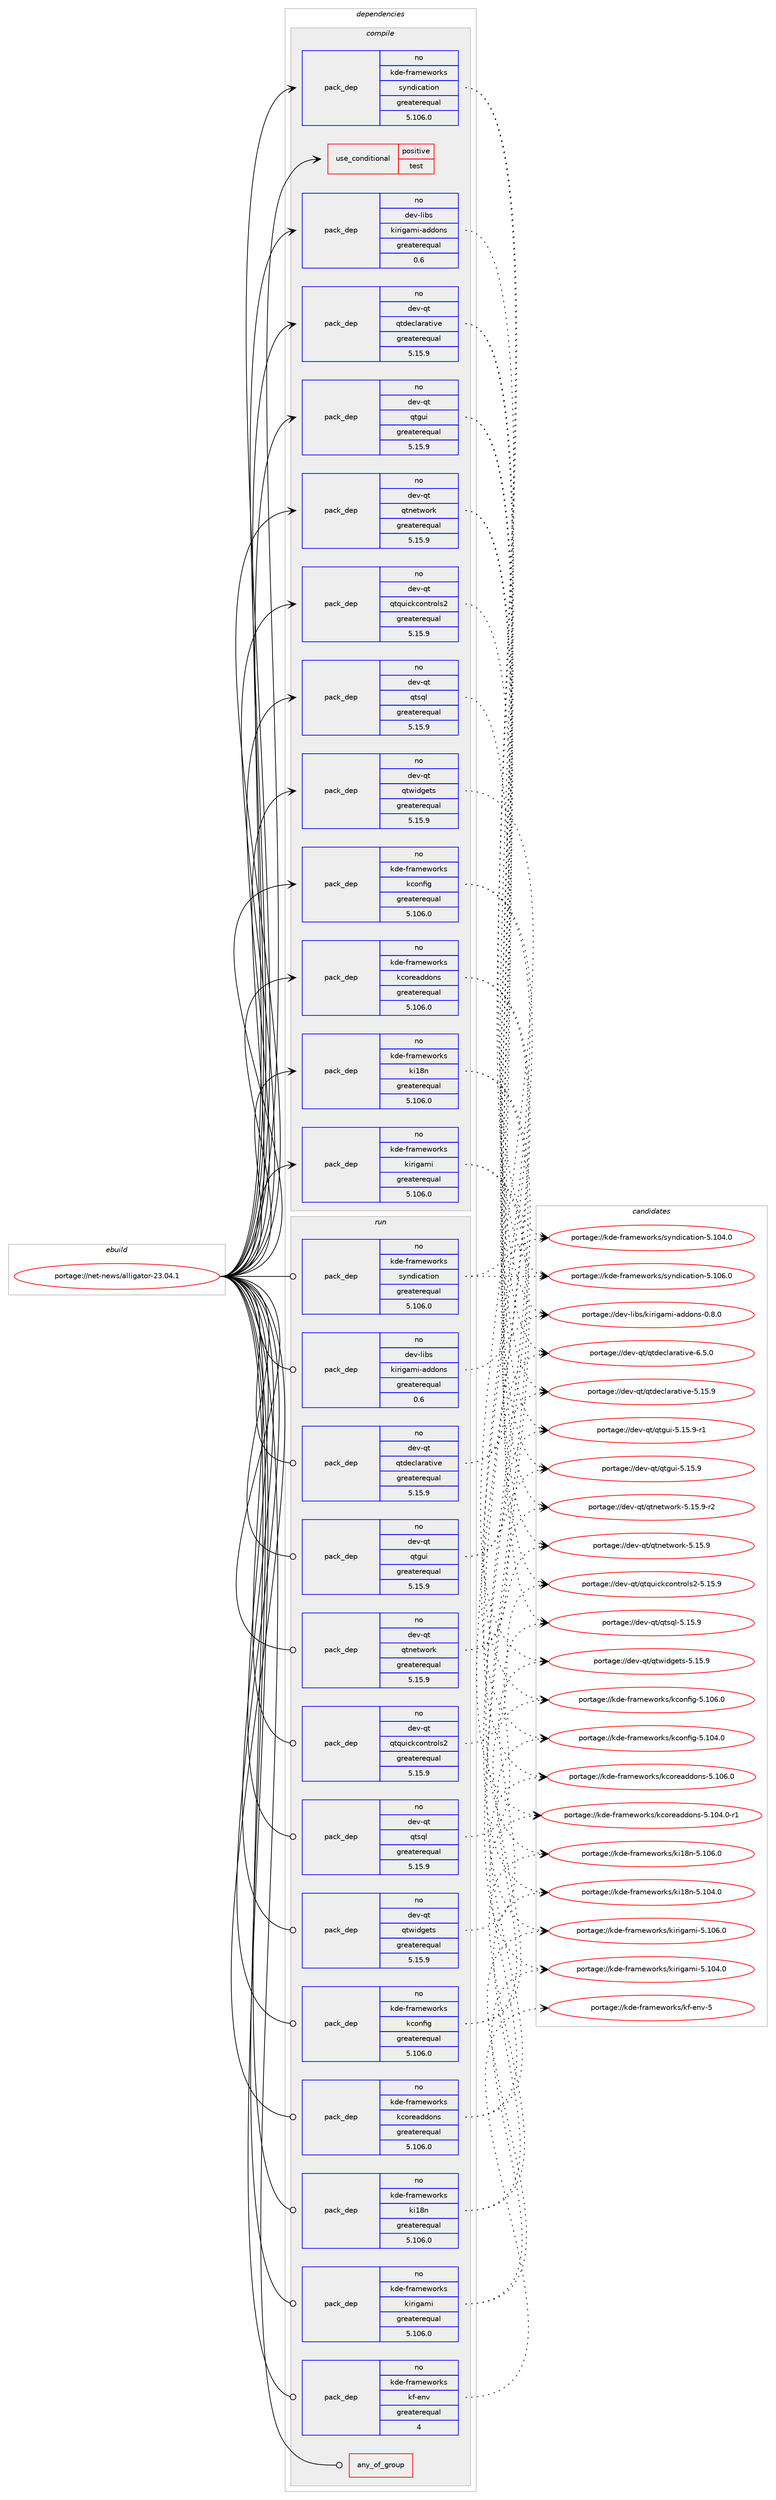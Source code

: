 digraph prolog {

# *************
# Graph options
# *************

newrank=true;
concentrate=true;
compound=true;
graph [rankdir=LR,fontname=Helvetica,fontsize=10,ranksep=1.5];#, ranksep=2.5, nodesep=0.2];
edge  [arrowhead=vee];
node  [fontname=Helvetica,fontsize=10];

# **********
# The ebuild
# **********

subgraph cluster_leftcol {
color=gray;
label=<<i>ebuild</i>>;
id [label="portage://net-news/alligator-23.04.1", color=red, width=4, href="../net-news/alligator-23.04.1.svg"];
}

# ****************
# The dependencies
# ****************

subgraph cluster_midcol {
color=gray;
label=<<i>dependencies</i>>;
subgraph cluster_compile {
fillcolor="#eeeeee";
style=filled;
label=<<i>compile</i>>;
subgraph cond380 {
dependency579 [label=<<TABLE BORDER="0" CELLBORDER="1" CELLSPACING="0" CELLPADDING="4"><TR><TD ROWSPAN="3" CELLPADDING="10">use_conditional</TD></TR><TR><TD>positive</TD></TR><TR><TD>test</TD></TR></TABLE>>, shape=none, color=red];
# *** BEGIN UNKNOWN DEPENDENCY TYPE (TODO) ***
# dependency579 -> package_dependency(portage://net-news/alligator-23.04.1,install,no,dev-qt,qttest,none,[,,],[slot(5)],[])
# *** END UNKNOWN DEPENDENCY TYPE (TODO) ***

}
id:e -> dependency579:w [weight=20,style="solid",arrowhead="vee"];
subgraph pack191 {
dependency580 [label=<<TABLE BORDER="0" CELLBORDER="1" CELLSPACING="0" CELLPADDING="4" WIDTH="220"><TR><TD ROWSPAN="6" CELLPADDING="30">pack_dep</TD></TR><TR><TD WIDTH="110">no</TD></TR><TR><TD>dev-libs</TD></TR><TR><TD>kirigami-addons</TD></TR><TR><TD>greaterequal</TD></TR><TR><TD>0.6</TD></TR></TABLE>>, shape=none, color=blue];
}
id:e -> dependency580:w [weight=20,style="solid",arrowhead="vee"];
# *** BEGIN UNKNOWN DEPENDENCY TYPE (TODO) ***
# id -> package_dependency(portage://net-news/alligator-23.04.1,install,no,dev-qt,qtcore,none,[,,],[slot(5)],[])
# *** END UNKNOWN DEPENDENCY TYPE (TODO) ***

subgraph pack192 {
dependency581 [label=<<TABLE BORDER="0" CELLBORDER="1" CELLSPACING="0" CELLPADDING="4" WIDTH="220"><TR><TD ROWSPAN="6" CELLPADDING="30">pack_dep</TD></TR><TR><TD WIDTH="110">no</TD></TR><TR><TD>dev-qt</TD></TR><TR><TD>qtdeclarative</TD></TR><TR><TD>greaterequal</TD></TR><TR><TD>5.15.9</TD></TR></TABLE>>, shape=none, color=blue];
}
id:e -> dependency581:w [weight=20,style="solid",arrowhead="vee"];
subgraph pack193 {
dependency582 [label=<<TABLE BORDER="0" CELLBORDER="1" CELLSPACING="0" CELLPADDING="4" WIDTH="220"><TR><TD ROWSPAN="6" CELLPADDING="30">pack_dep</TD></TR><TR><TD WIDTH="110">no</TD></TR><TR><TD>dev-qt</TD></TR><TR><TD>qtgui</TD></TR><TR><TD>greaterequal</TD></TR><TR><TD>5.15.9</TD></TR></TABLE>>, shape=none, color=blue];
}
id:e -> dependency582:w [weight=20,style="solid",arrowhead="vee"];
subgraph pack194 {
dependency583 [label=<<TABLE BORDER="0" CELLBORDER="1" CELLSPACING="0" CELLPADDING="4" WIDTH="220"><TR><TD ROWSPAN="6" CELLPADDING="30">pack_dep</TD></TR><TR><TD WIDTH="110">no</TD></TR><TR><TD>dev-qt</TD></TR><TR><TD>qtnetwork</TD></TR><TR><TD>greaterequal</TD></TR><TR><TD>5.15.9</TD></TR></TABLE>>, shape=none, color=blue];
}
id:e -> dependency583:w [weight=20,style="solid",arrowhead="vee"];
subgraph pack195 {
dependency584 [label=<<TABLE BORDER="0" CELLBORDER="1" CELLSPACING="0" CELLPADDING="4" WIDTH="220"><TR><TD ROWSPAN="6" CELLPADDING="30">pack_dep</TD></TR><TR><TD WIDTH="110">no</TD></TR><TR><TD>dev-qt</TD></TR><TR><TD>qtquickcontrols2</TD></TR><TR><TD>greaterequal</TD></TR><TR><TD>5.15.9</TD></TR></TABLE>>, shape=none, color=blue];
}
id:e -> dependency584:w [weight=20,style="solid",arrowhead="vee"];
subgraph pack196 {
dependency585 [label=<<TABLE BORDER="0" CELLBORDER="1" CELLSPACING="0" CELLPADDING="4" WIDTH="220"><TR><TD ROWSPAN="6" CELLPADDING="30">pack_dep</TD></TR><TR><TD WIDTH="110">no</TD></TR><TR><TD>dev-qt</TD></TR><TR><TD>qtsql</TD></TR><TR><TD>greaterequal</TD></TR><TR><TD>5.15.9</TD></TR></TABLE>>, shape=none, color=blue];
}
id:e -> dependency585:w [weight=20,style="solid",arrowhead="vee"];
subgraph pack197 {
dependency586 [label=<<TABLE BORDER="0" CELLBORDER="1" CELLSPACING="0" CELLPADDING="4" WIDTH="220"><TR><TD ROWSPAN="6" CELLPADDING="30">pack_dep</TD></TR><TR><TD WIDTH="110">no</TD></TR><TR><TD>dev-qt</TD></TR><TR><TD>qtwidgets</TD></TR><TR><TD>greaterequal</TD></TR><TR><TD>5.15.9</TD></TR></TABLE>>, shape=none, color=blue];
}
id:e -> dependency586:w [weight=20,style="solid",arrowhead="vee"];
subgraph pack198 {
dependency587 [label=<<TABLE BORDER="0" CELLBORDER="1" CELLSPACING="0" CELLPADDING="4" WIDTH="220"><TR><TD ROWSPAN="6" CELLPADDING="30">pack_dep</TD></TR><TR><TD WIDTH="110">no</TD></TR><TR><TD>kde-frameworks</TD></TR><TR><TD>kconfig</TD></TR><TR><TD>greaterequal</TD></TR><TR><TD>5.106.0</TD></TR></TABLE>>, shape=none, color=blue];
}
id:e -> dependency587:w [weight=20,style="solid",arrowhead="vee"];
subgraph pack199 {
dependency588 [label=<<TABLE BORDER="0" CELLBORDER="1" CELLSPACING="0" CELLPADDING="4" WIDTH="220"><TR><TD ROWSPAN="6" CELLPADDING="30">pack_dep</TD></TR><TR><TD WIDTH="110">no</TD></TR><TR><TD>kde-frameworks</TD></TR><TR><TD>kcoreaddons</TD></TR><TR><TD>greaterequal</TD></TR><TR><TD>5.106.0</TD></TR></TABLE>>, shape=none, color=blue];
}
id:e -> dependency588:w [weight=20,style="solid",arrowhead="vee"];
subgraph pack200 {
dependency589 [label=<<TABLE BORDER="0" CELLBORDER="1" CELLSPACING="0" CELLPADDING="4" WIDTH="220"><TR><TD ROWSPAN="6" CELLPADDING="30">pack_dep</TD></TR><TR><TD WIDTH="110">no</TD></TR><TR><TD>kde-frameworks</TD></TR><TR><TD>ki18n</TD></TR><TR><TD>greaterequal</TD></TR><TR><TD>5.106.0</TD></TR></TABLE>>, shape=none, color=blue];
}
id:e -> dependency589:w [weight=20,style="solid",arrowhead="vee"];
subgraph pack201 {
dependency590 [label=<<TABLE BORDER="0" CELLBORDER="1" CELLSPACING="0" CELLPADDING="4" WIDTH="220"><TR><TD ROWSPAN="6" CELLPADDING="30">pack_dep</TD></TR><TR><TD WIDTH="110">no</TD></TR><TR><TD>kde-frameworks</TD></TR><TR><TD>kirigami</TD></TR><TR><TD>greaterequal</TD></TR><TR><TD>5.106.0</TD></TR></TABLE>>, shape=none, color=blue];
}
id:e -> dependency590:w [weight=20,style="solid",arrowhead="vee"];
subgraph pack202 {
dependency591 [label=<<TABLE BORDER="0" CELLBORDER="1" CELLSPACING="0" CELLPADDING="4" WIDTH="220"><TR><TD ROWSPAN="6" CELLPADDING="30">pack_dep</TD></TR><TR><TD WIDTH="110">no</TD></TR><TR><TD>kde-frameworks</TD></TR><TR><TD>syndication</TD></TR><TR><TD>greaterequal</TD></TR><TR><TD>5.106.0</TD></TR></TABLE>>, shape=none, color=blue];
}
id:e -> dependency591:w [weight=20,style="solid",arrowhead="vee"];
}
subgraph cluster_compileandrun {
fillcolor="#eeeeee";
style=filled;
label=<<i>compile and run</i>>;
}
subgraph cluster_run {
fillcolor="#eeeeee";
style=filled;
label=<<i>run</i>>;
subgraph any10 {
dependency592 [label=<<TABLE BORDER="0" CELLBORDER="1" CELLSPACING="0" CELLPADDING="4"><TR><TD CELLPADDING="10">any_of_group</TD></TR></TABLE>>, shape=none, color=red];# *** BEGIN UNKNOWN DEPENDENCY TYPE (TODO) ***
# dependency592 -> package_dependency(portage://net-news/alligator-23.04.1,run,no,kde-frameworks,breeze-icons,none,[,,],any_different_slot,[])
# *** END UNKNOWN DEPENDENCY TYPE (TODO) ***

# *** BEGIN UNKNOWN DEPENDENCY TYPE (TODO) ***
# dependency592 -> package_dependency(portage://net-news/alligator-23.04.1,run,no,kde-frameworks,oxygen-icons,none,[,,],any_different_slot,[])
# *** END UNKNOWN DEPENDENCY TYPE (TODO) ***

}
id:e -> dependency592:w [weight=20,style="solid",arrowhead="odot"];
subgraph pack203 {
dependency593 [label=<<TABLE BORDER="0" CELLBORDER="1" CELLSPACING="0" CELLPADDING="4" WIDTH="220"><TR><TD ROWSPAN="6" CELLPADDING="30">pack_dep</TD></TR><TR><TD WIDTH="110">no</TD></TR><TR><TD>dev-libs</TD></TR><TR><TD>kirigami-addons</TD></TR><TR><TD>greaterequal</TD></TR><TR><TD>0.6</TD></TR></TABLE>>, shape=none, color=blue];
}
id:e -> dependency593:w [weight=20,style="solid",arrowhead="odot"];
# *** BEGIN UNKNOWN DEPENDENCY TYPE (TODO) ***
# id -> package_dependency(portage://net-news/alligator-23.04.1,run,no,dev-qt,qtcore,none,[,,],[slot(5)],[])
# *** END UNKNOWN DEPENDENCY TYPE (TODO) ***

subgraph pack204 {
dependency594 [label=<<TABLE BORDER="0" CELLBORDER="1" CELLSPACING="0" CELLPADDING="4" WIDTH="220"><TR><TD ROWSPAN="6" CELLPADDING="30">pack_dep</TD></TR><TR><TD WIDTH="110">no</TD></TR><TR><TD>dev-qt</TD></TR><TR><TD>qtdeclarative</TD></TR><TR><TD>greaterequal</TD></TR><TR><TD>5.15.9</TD></TR></TABLE>>, shape=none, color=blue];
}
id:e -> dependency594:w [weight=20,style="solid",arrowhead="odot"];
subgraph pack205 {
dependency595 [label=<<TABLE BORDER="0" CELLBORDER="1" CELLSPACING="0" CELLPADDING="4" WIDTH="220"><TR><TD ROWSPAN="6" CELLPADDING="30">pack_dep</TD></TR><TR><TD WIDTH="110">no</TD></TR><TR><TD>dev-qt</TD></TR><TR><TD>qtgui</TD></TR><TR><TD>greaterequal</TD></TR><TR><TD>5.15.9</TD></TR></TABLE>>, shape=none, color=blue];
}
id:e -> dependency595:w [weight=20,style="solid",arrowhead="odot"];
subgraph pack206 {
dependency596 [label=<<TABLE BORDER="0" CELLBORDER="1" CELLSPACING="0" CELLPADDING="4" WIDTH="220"><TR><TD ROWSPAN="6" CELLPADDING="30">pack_dep</TD></TR><TR><TD WIDTH="110">no</TD></TR><TR><TD>dev-qt</TD></TR><TR><TD>qtnetwork</TD></TR><TR><TD>greaterequal</TD></TR><TR><TD>5.15.9</TD></TR></TABLE>>, shape=none, color=blue];
}
id:e -> dependency596:w [weight=20,style="solid",arrowhead="odot"];
subgraph pack207 {
dependency597 [label=<<TABLE BORDER="0" CELLBORDER="1" CELLSPACING="0" CELLPADDING="4" WIDTH="220"><TR><TD ROWSPAN="6" CELLPADDING="30">pack_dep</TD></TR><TR><TD WIDTH="110">no</TD></TR><TR><TD>dev-qt</TD></TR><TR><TD>qtquickcontrols2</TD></TR><TR><TD>greaterequal</TD></TR><TR><TD>5.15.9</TD></TR></TABLE>>, shape=none, color=blue];
}
id:e -> dependency597:w [weight=20,style="solid",arrowhead="odot"];
subgraph pack208 {
dependency598 [label=<<TABLE BORDER="0" CELLBORDER="1" CELLSPACING="0" CELLPADDING="4" WIDTH="220"><TR><TD ROWSPAN="6" CELLPADDING="30">pack_dep</TD></TR><TR><TD WIDTH="110">no</TD></TR><TR><TD>dev-qt</TD></TR><TR><TD>qtsql</TD></TR><TR><TD>greaterequal</TD></TR><TR><TD>5.15.9</TD></TR></TABLE>>, shape=none, color=blue];
}
id:e -> dependency598:w [weight=20,style="solid",arrowhead="odot"];
subgraph pack209 {
dependency599 [label=<<TABLE BORDER="0" CELLBORDER="1" CELLSPACING="0" CELLPADDING="4" WIDTH="220"><TR><TD ROWSPAN="6" CELLPADDING="30">pack_dep</TD></TR><TR><TD WIDTH="110">no</TD></TR><TR><TD>dev-qt</TD></TR><TR><TD>qtwidgets</TD></TR><TR><TD>greaterequal</TD></TR><TR><TD>5.15.9</TD></TR></TABLE>>, shape=none, color=blue];
}
id:e -> dependency599:w [weight=20,style="solid",arrowhead="odot"];
subgraph pack210 {
dependency600 [label=<<TABLE BORDER="0" CELLBORDER="1" CELLSPACING="0" CELLPADDING="4" WIDTH="220"><TR><TD ROWSPAN="6" CELLPADDING="30">pack_dep</TD></TR><TR><TD WIDTH="110">no</TD></TR><TR><TD>kde-frameworks</TD></TR><TR><TD>kconfig</TD></TR><TR><TD>greaterequal</TD></TR><TR><TD>5.106.0</TD></TR></TABLE>>, shape=none, color=blue];
}
id:e -> dependency600:w [weight=20,style="solid",arrowhead="odot"];
subgraph pack211 {
dependency601 [label=<<TABLE BORDER="0" CELLBORDER="1" CELLSPACING="0" CELLPADDING="4" WIDTH="220"><TR><TD ROWSPAN="6" CELLPADDING="30">pack_dep</TD></TR><TR><TD WIDTH="110">no</TD></TR><TR><TD>kde-frameworks</TD></TR><TR><TD>kcoreaddons</TD></TR><TR><TD>greaterequal</TD></TR><TR><TD>5.106.0</TD></TR></TABLE>>, shape=none, color=blue];
}
id:e -> dependency601:w [weight=20,style="solid",arrowhead="odot"];
subgraph pack212 {
dependency602 [label=<<TABLE BORDER="0" CELLBORDER="1" CELLSPACING="0" CELLPADDING="4" WIDTH="220"><TR><TD ROWSPAN="6" CELLPADDING="30">pack_dep</TD></TR><TR><TD WIDTH="110">no</TD></TR><TR><TD>kde-frameworks</TD></TR><TR><TD>kf-env</TD></TR><TR><TD>greaterequal</TD></TR><TR><TD>4</TD></TR></TABLE>>, shape=none, color=blue];
}
id:e -> dependency602:w [weight=20,style="solid",arrowhead="odot"];
subgraph pack213 {
dependency603 [label=<<TABLE BORDER="0" CELLBORDER="1" CELLSPACING="0" CELLPADDING="4" WIDTH="220"><TR><TD ROWSPAN="6" CELLPADDING="30">pack_dep</TD></TR><TR><TD WIDTH="110">no</TD></TR><TR><TD>kde-frameworks</TD></TR><TR><TD>ki18n</TD></TR><TR><TD>greaterequal</TD></TR><TR><TD>5.106.0</TD></TR></TABLE>>, shape=none, color=blue];
}
id:e -> dependency603:w [weight=20,style="solid",arrowhead="odot"];
subgraph pack214 {
dependency604 [label=<<TABLE BORDER="0" CELLBORDER="1" CELLSPACING="0" CELLPADDING="4" WIDTH="220"><TR><TD ROWSPAN="6" CELLPADDING="30">pack_dep</TD></TR><TR><TD WIDTH="110">no</TD></TR><TR><TD>kde-frameworks</TD></TR><TR><TD>kirigami</TD></TR><TR><TD>greaterequal</TD></TR><TR><TD>5.106.0</TD></TR></TABLE>>, shape=none, color=blue];
}
id:e -> dependency604:w [weight=20,style="solid",arrowhead="odot"];
subgraph pack215 {
dependency605 [label=<<TABLE BORDER="0" CELLBORDER="1" CELLSPACING="0" CELLPADDING="4" WIDTH="220"><TR><TD ROWSPAN="6" CELLPADDING="30">pack_dep</TD></TR><TR><TD WIDTH="110">no</TD></TR><TR><TD>kde-frameworks</TD></TR><TR><TD>syndication</TD></TR><TR><TD>greaterequal</TD></TR><TR><TD>5.106.0</TD></TR></TABLE>>, shape=none, color=blue];
}
id:e -> dependency605:w [weight=20,style="solid",arrowhead="odot"];
}
}

# **************
# The candidates
# **************

subgraph cluster_choices {
rank=same;
color=gray;
label=<<i>candidates</i>>;

subgraph choice191 {
color=black;
nodesep=1;
choice100101118451081059811547107105114105103971091054597100100111110115454846564648 [label="portage://dev-libs/kirigami-addons-0.8.0", color=red, width=4,href="../dev-libs/kirigami-addons-0.8.0.svg"];
dependency580:e -> choice100101118451081059811547107105114105103971091054597100100111110115454846564648:w [style=dotted,weight="100"];
}
subgraph choice192 {
color=black;
nodesep=1;
choice100101118451131164711311610010199108971149711610511810145534649534657 [label="portage://dev-qt/qtdeclarative-5.15.9", color=red, width=4,href="../dev-qt/qtdeclarative-5.15.9.svg"];
choice1001011184511311647113116100101991089711497116105118101455446534648 [label="portage://dev-qt/qtdeclarative-6.5.0", color=red, width=4,href="../dev-qt/qtdeclarative-6.5.0.svg"];
dependency581:e -> choice100101118451131164711311610010199108971149711610511810145534649534657:w [style=dotted,weight="100"];
dependency581:e -> choice1001011184511311647113116100101991089711497116105118101455446534648:w [style=dotted,weight="100"];
}
subgraph choice193 {
color=black;
nodesep=1;
choice100101118451131164711311610311710545534649534657 [label="portage://dev-qt/qtgui-5.15.9", color=red, width=4,href="../dev-qt/qtgui-5.15.9.svg"];
choice1001011184511311647113116103117105455346495346574511449 [label="portage://dev-qt/qtgui-5.15.9-r1", color=red, width=4,href="../dev-qt/qtgui-5.15.9-r1.svg"];
dependency582:e -> choice100101118451131164711311610311710545534649534657:w [style=dotted,weight="100"];
dependency582:e -> choice1001011184511311647113116103117105455346495346574511449:w [style=dotted,weight="100"];
}
subgraph choice194 {
color=black;
nodesep=1;
choice100101118451131164711311611010111611911111410745534649534657 [label="portage://dev-qt/qtnetwork-5.15.9", color=red, width=4,href="../dev-qt/qtnetwork-5.15.9.svg"];
choice1001011184511311647113116110101116119111114107455346495346574511450 [label="portage://dev-qt/qtnetwork-5.15.9-r2", color=red, width=4,href="../dev-qt/qtnetwork-5.15.9-r2.svg"];
dependency583:e -> choice100101118451131164711311611010111611911111410745534649534657:w [style=dotted,weight="100"];
dependency583:e -> choice1001011184511311647113116110101116119111114107455346495346574511450:w [style=dotted,weight="100"];
}
subgraph choice195 {
color=black;
nodesep=1;
choice100101118451131164711311611311710599107991111101161141111081155045534649534657 [label="portage://dev-qt/qtquickcontrols2-5.15.9", color=red, width=4,href="../dev-qt/qtquickcontrols2-5.15.9.svg"];
dependency584:e -> choice100101118451131164711311611311710599107991111101161141111081155045534649534657:w [style=dotted,weight="100"];
}
subgraph choice196 {
color=black;
nodesep=1;
choice100101118451131164711311611511310845534649534657 [label="portage://dev-qt/qtsql-5.15.9", color=red, width=4,href="../dev-qt/qtsql-5.15.9.svg"];
dependency585:e -> choice100101118451131164711311611511310845534649534657:w [style=dotted,weight="100"];
}
subgraph choice197 {
color=black;
nodesep=1;
choice100101118451131164711311611910510010310111611545534649534657 [label="portage://dev-qt/qtwidgets-5.15.9", color=red, width=4,href="../dev-qt/qtwidgets-5.15.9.svg"];
dependency586:e -> choice100101118451131164711311611910510010310111611545534649534657:w [style=dotted,weight="100"];
}
subgraph choice198 {
color=black;
nodesep=1;
choice107100101451021149710910111911111410711547107991111101021051034553464948524648 [label="portage://kde-frameworks/kconfig-5.104.0", color=red, width=4,href="../kde-frameworks/kconfig-5.104.0.svg"];
choice107100101451021149710910111911111410711547107991111101021051034553464948544648 [label="portage://kde-frameworks/kconfig-5.106.0", color=red, width=4,href="../kde-frameworks/kconfig-5.106.0.svg"];
dependency587:e -> choice107100101451021149710910111911111410711547107991111101021051034553464948524648:w [style=dotted,weight="100"];
dependency587:e -> choice107100101451021149710910111911111410711547107991111101021051034553464948544648:w [style=dotted,weight="100"];
}
subgraph choice199 {
color=black;
nodesep=1;
choice107100101451021149710910111911111410711547107991111141019710010011111011545534649485246484511449 [label="portage://kde-frameworks/kcoreaddons-5.104.0-r1", color=red, width=4,href="../kde-frameworks/kcoreaddons-5.104.0-r1.svg"];
choice10710010145102114971091011191111141071154710799111114101971001001111101154553464948544648 [label="portage://kde-frameworks/kcoreaddons-5.106.0", color=red, width=4,href="../kde-frameworks/kcoreaddons-5.106.0.svg"];
dependency588:e -> choice107100101451021149710910111911111410711547107991111141019710010011111011545534649485246484511449:w [style=dotted,weight="100"];
dependency588:e -> choice10710010145102114971091011191111141071154710799111114101971001001111101154553464948544648:w [style=dotted,weight="100"];
}
subgraph choice200 {
color=black;
nodesep=1;
choice10710010145102114971091011191111141071154710710549561104553464948524648 [label="portage://kde-frameworks/ki18n-5.104.0", color=red, width=4,href="../kde-frameworks/ki18n-5.104.0.svg"];
choice10710010145102114971091011191111141071154710710549561104553464948544648 [label="portage://kde-frameworks/ki18n-5.106.0", color=red, width=4,href="../kde-frameworks/ki18n-5.106.0.svg"];
dependency589:e -> choice10710010145102114971091011191111141071154710710549561104553464948524648:w [style=dotted,weight="100"];
dependency589:e -> choice10710010145102114971091011191111141071154710710549561104553464948544648:w [style=dotted,weight="100"];
}
subgraph choice201 {
color=black;
nodesep=1;
choice107100101451021149710910111911111410711547107105114105103971091054553464948524648 [label="portage://kde-frameworks/kirigami-5.104.0", color=red, width=4,href="../kde-frameworks/kirigami-5.104.0.svg"];
choice107100101451021149710910111911111410711547107105114105103971091054553464948544648 [label="portage://kde-frameworks/kirigami-5.106.0", color=red, width=4,href="../kde-frameworks/kirigami-5.106.0.svg"];
dependency590:e -> choice107100101451021149710910111911111410711547107105114105103971091054553464948524648:w [style=dotted,weight="100"];
dependency590:e -> choice107100101451021149710910111911111410711547107105114105103971091054553464948544648:w [style=dotted,weight="100"];
}
subgraph choice202 {
color=black;
nodesep=1;
choice10710010145102114971091011191111141071154711512111010010599971161051111104553464948524648 [label="portage://kde-frameworks/syndication-5.104.0", color=red, width=4,href="../kde-frameworks/syndication-5.104.0.svg"];
choice10710010145102114971091011191111141071154711512111010010599971161051111104553464948544648 [label="portage://kde-frameworks/syndication-5.106.0", color=red, width=4,href="../kde-frameworks/syndication-5.106.0.svg"];
dependency591:e -> choice10710010145102114971091011191111141071154711512111010010599971161051111104553464948524648:w [style=dotted,weight="100"];
dependency591:e -> choice10710010145102114971091011191111141071154711512111010010599971161051111104553464948544648:w [style=dotted,weight="100"];
}
subgraph choice203 {
color=black;
nodesep=1;
choice100101118451081059811547107105114105103971091054597100100111110115454846564648 [label="portage://dev-libs/kirigami-addons-0.8.0", color=red, width=4,href="../dev-libs/kirigami-addons-0.8.0.svg"];
dependency593:e -> choice100101118451081059811547107105114105103971091054597100100111110115454846564648:w [style=dotted,weight="100"];
}
subgraph choice204 {
color=black;
nodesep=1;
choice100101118451131164711311610010199108971149711610511810145534649534657 [label="portage://dev-qt/qtdeclarative-5.15.9", color=red, width=4,href="../dev-qt/qtdeclarative-5.15.9.svg"];
choice1001011184511311647113116100101991089711497116105118101455446534648 [label="portage://dev-qt/qtdeclarative-6.5.0", color=red, width=4,href="../dev-qt/qtdeclarative-6.5.0.svg"];
dependency594:e -> choice100101118451131164711311610010199108971149711610511810145534649534657:w [style=dotted,weight="100"];
dependency594:e -> choice1001011184511311647113116100101991089711497116105118101455446534648:w [style=dotted,weight="100"];
}
subgraph choice205 {
color=black;
nodesep=1;
choice100101118451131164711311610311710545534649534657 [label="portage://dev-qt/qtgui-5.15.9", color=red, width=4,href="../dev-qt/qtgui-5.15.9.svg"];
choice1001011184511311647113116103117105455346495346574511449 [label="portage://dev-qt/qtgui-5.15.9-r1", color=red, width=4,href="../dev-qt/qtgui-5.15.9-r1.svg"];
dependency595:e -> choice100101118451131164711311610311710545534649534657:w [style=dotted,weight="100"];
dependency595:e -> choice1001011184511311647113116103117105455346495346574511449:w [style=dotted,weight="100"];
}
subgraph choice206 {
color=black;
nodesep=1;
choice100101118451131164711311611010111611911111410745534649534657 [label="portage://dev-qt/qtnetwork-5.15.9", color=red, width=4,href="../dev-qt/qtnetwork-5.15.9.svg"];
choice1001011184511311647113116110101116119111114107455346495346574511450 [label="portage://dev-qt/qtnetwork-5.15.9-r2", color=red, width=4,href="../dev-qt/qtnetwork-5.15.9-r2.svg"];
dependency596:e -> choice100101118451131164711311611010111611911111410745534649534657:w [style=dotted,weight="100"];
dependency596:e -> choice1001011184511311647113116110101116119111114107455346495346574511450:w [style=dotted,weight="100"];
}
subgraph choice207 {
color=black;
nodesep=1;
choice100101118451131164711311611311710599107991111101161141111081155045534649534657 [label="portage://dev-qt/qtquickcontrols2-5.15.9", color=red, width=4,href="../dev-qt/qtquickcontrols2-5.15.9.svg"];
dependency597:e -> choice100101118451131164711311611311710599107991111101161141111081155045534649534657:w [style=dotted,weight="100"];
}
subgraph choice208 {
color=black;
nodesep=1;
choice100101118451131164711311611511310845534649534657 [label="portage://dev-qt/qtsql-5.15.9", color=red, width=4,href="../dev-qt/qtsql-5.15.9.svg"];
dependency598:e -> choice100101118451131164711311611511310845534649534657:w [style=dotted,weight="100"];
}
subgraph choice209 {
color=black;
nodesep=1;
choice100101118451131164711311611910510010310111611545534649534657 [label="portage://dev-qt/qtwidgets-5.15.9", color=red, width=4,href="../dev-qt/qtwidgets-5.15.9.svg"];
dependency599:e -> choice100101118451131164711311611910510010310111611545534649534657:w [style=dotted,weight="100"];
}
subgraph choice210 {
color=black;
nodesep=1;
choice107100101451021149710910111911111410711547107991111101021051034553464948524648 [label="portage://kde-frameworks/kconfig-5.104.0", color=red, width=4,href="../kde-frameworks/kconfig-5.104.0.svg"];
choice107100101451021149710910111911111410711547107991111101021051034553464948544648 [label="portage://kde-frameworks/kconfig-5.106.0", color=red, width=4,href="../kde-frameworks/kconfig-5.106.0.svg"];
dependency600:e -> choice107100101451021149710910111911111410711547107991111101021051034553464948524648:w [style=dotted,weight="100"];
dependency600:e -> choice107100101451021149710910111911111410711547107991111101021051034553464948544648:w [style=dotted,weight="100"];
}
subgraph choice211 {
color=black;
nodesep=1;
choice107100101451021149710910111911111410711547107991111141019710010011111011545534649485246484511449 [label="portage://kde-frameworks/kcoreaddons-5.104.0-r1", color=red, width=4,href="../kde-frameworks/kcoreaddons-5.104.0-r1.svg"];
choice10710010145102114971091011191111141071154710799111114101971001001111101154553464948544648 [label="portage://kde-frameworks/kcoreaddons-5.106.0", color=red, width=4,href="../kde-frameworks/kcoreaddons-5.106.0.svg"];
dependency601:e -> choice107100101451021149710910111911111410711547107991111141019710010011111011545534649485246484511449:w [style=dotted,weight="100"];
dependency601:e -> choice10710010145102114971091011191111141071154710799111114101971001001111101154553464948544648:w [style=dotted,weight="100"];
}
subgraph choice212 {
color=black;
nodesep=1;
choice107100101451021149710910111911111410711547107102451011101184553 [label="portage://kde-frameworks/kf-env-5", color=red, width=4,href="../kde-frameworks/kf-env-5.svg"];
dependency602:e -> choice107100101451021149710910111911111410711547107102451011101184553:w [style=dotted,weight="100"];
}
subgraph choice213 {
color=black;
nodesep=1;
choice10710010145102114971091011191111141071154710710549561104553464948524648 [label="portage://kde-frameworks/ki18n-5.104.0", color=red, width=4,href="../kde-frameworks/ki18n-5.104.0.svg"];
choice10710010145102114971091011191111141071154710710549561104553464948544648 [label="portage://kde-frameworks/ki18n-5.106.0", color=red, width=4,href="../kde-frameworks/ki18n-5.106.0.svg"];
dependency603:e -> choice10710010145102114971091011191111141071154710710549561104553464948524648:w [style=dotted,weight="100"];
dependency603:e -> choice10710010145102114971091011191111141071154710710549561104553464948544648:w [style=dotted,weight="100"];
}
subgraph choice214 {
color=black;
nodesep=1;
choice107100101451021149710910111911111410711547107105114105103971091054553464948524648 [label="portage://kde-frameworks/kirigami-5.104.0", color=red, width=4,href="../kde-frameworks/kirigami-5.104.0.svg"];
choice107100101451021149710910111911111410711547107105114105103971091054553464948544648 [label="portage://kde-frameworks/kirigami-5.106.0", color=red, width=4,href="../kde-frameworks/kirigami-5.106.0.svg"];
dependency604:e -> choice107100101451021149710910111911111410711547107105114105103971091054553464948524648:w [style=dotted,weight="100"];
dependency604:e -> choice107100101451021149710910111911111410711547107105114105103971091054553464948544648:w [style=dotted,weight="100"];
}
subgraph choice215 {
color=black;
nodesep=1;
choice10710010145102114971091011191111141071154711512111010010599971161051111104553464948524648 [label="portage://kde-frameworks/syndication-5.104.0", color=red, width=4,href="../kde-frameworks/syndication-5.104.0.svg"];
choice10710010145102114971091011191111141071154711512111010010599971161051111104553464948544648 [label="portage://kde-frameworks/syndication-5.106.0", color=red, width=4,href="../kde-frameworks/syndication-5.106.0.svg"];
dependency605:e -> choice10710010145102114971091011191111141071154711512111010010599971161051111104553464948524648:w [style=dotted,weight="100"];
dependency605:e -> choice10710010145102114971091011191111141071154711512111010010599971161051111104553464948544648:w [style=dotted,weight="100"];
}
}

}

